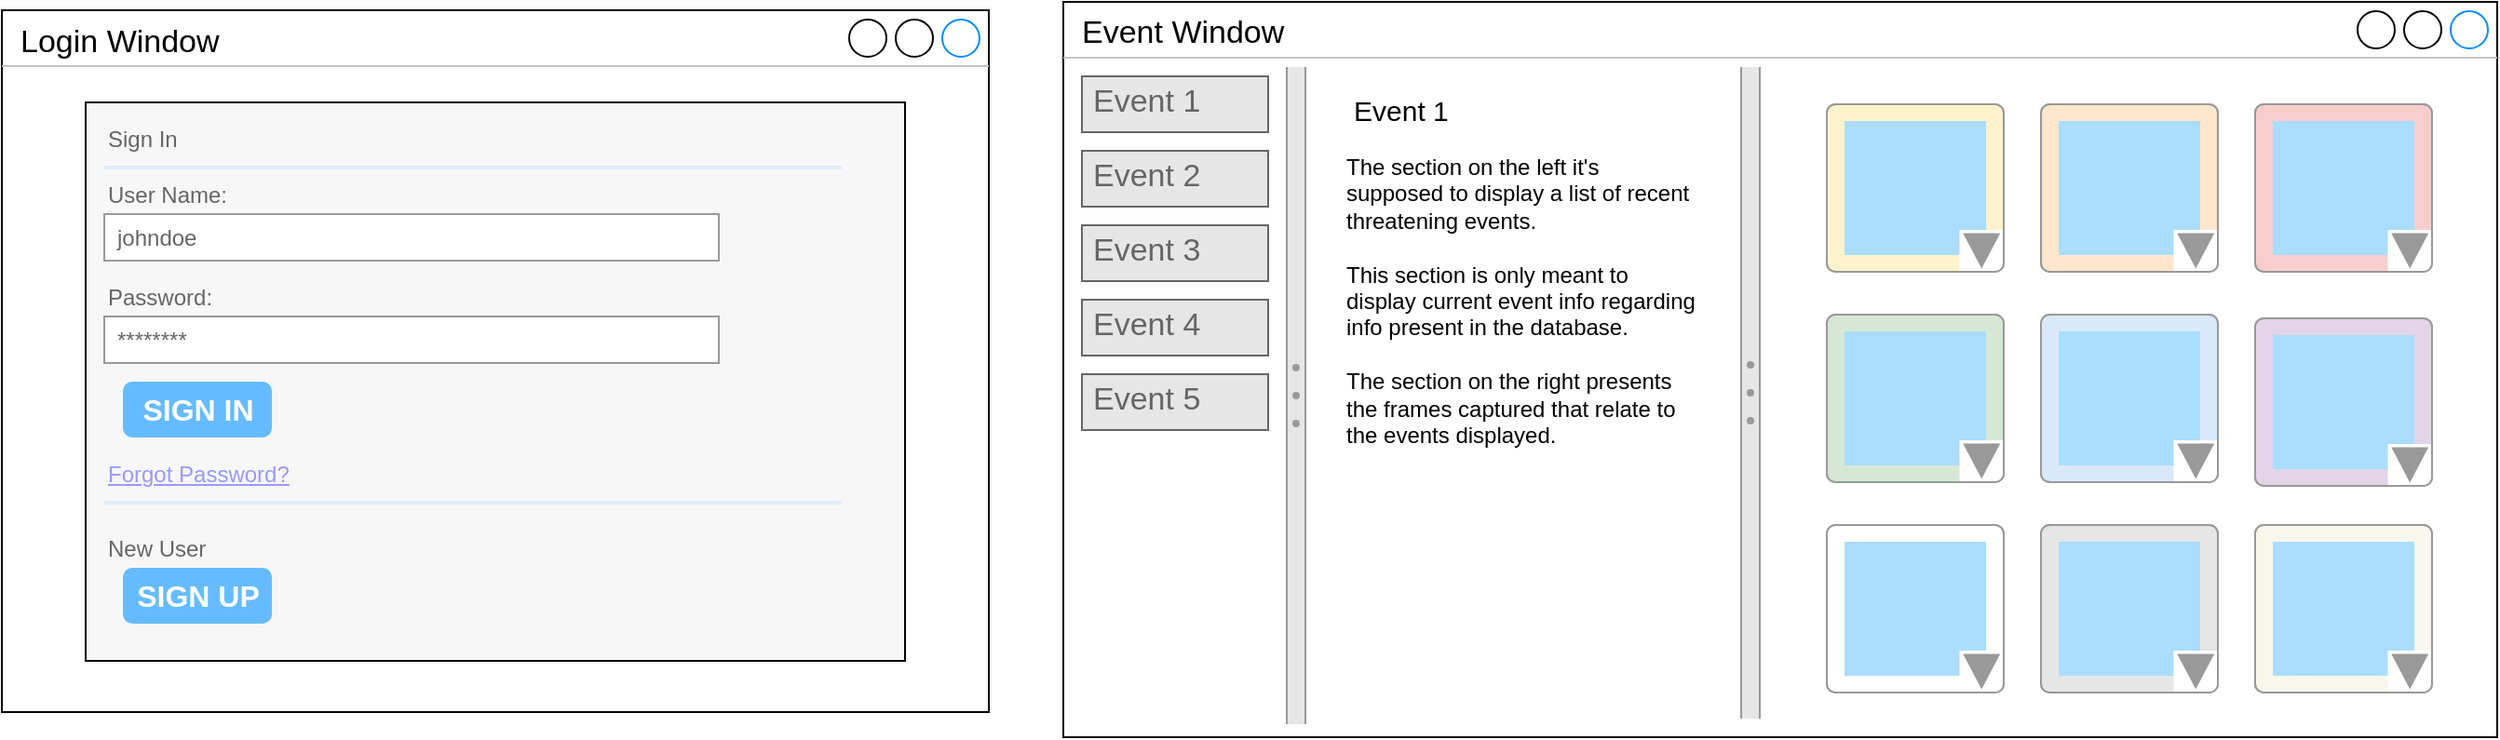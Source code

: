 <mxfile version="12.3.2" type="device" pages="1"><diagram id="AaQyA8Wj7oXU2SMYgrn1" name="1"><mxGraphModel dx="1422" dy="822" grid="1" gridSize="10" guides="1" tooltips="1" connect="1" arrows="1" fold="1" page="1" pageScale="1" pageWidth="1169" pageHeight="827" math="0" shadow="0"><root><mxCell id="0"/><mxCell id="1" parent="0"/><mxCell id="L7rA90aDIseYBux-aqun-14" value="Login Window" style="strokeWidth=1;shadow=0;dashed=0;align=center;html=1;shape=mxgraph.mockup.containers.window;align=left;verticalAlign=top;spacingLeft=8;strokeColor2=#008cff;strokeColor3=#c4c4c4;mainText=;fontSize=17;labelBackgroundColor=none;" parent="1" vertex="1"><mxGeometry x="100" y="220.5" width="530" height="377" as="geometry"/></mxCell><mxCell id="L7rA90aDIseYBux-aqun-1" value="" style="strokeWidth=1;shadow=0;dashed=0;align=center;html=1;shape=mxgraph.mockup.forms.rrect;rSize=0;fillColor=#F7F7F7;" parent="1" vertex="1"><mxGeometry x="145" y="270" width="440" height="300" as="geometry"/></mxCell><mxCell id="L7rA90aDIseYBux-aqun-2" value="Sign In" style="strokeWidth=1;shadow=0;dashed=0;align=center;html=1;shape=mxgraph.mockup.forms.anchor;fontSize=12;fontColor=#666666;align=left;resizeWidth=1;spacingLeft=0;" parent="L7rA90aDIseYBux-aqun-1" vertex="1"><mxGeometry width="220" height="20" relative="1" as="geometry"><mxPoint x="10" y="10" as="offset"/></mxGeometry></mxCell><mxCell id="L7rA90aDIseYBux-aqun-3" value="" style="shape=line;strokeColor=#ddeeff;strokeWidth=2;html=1;resizeWidth=1;" parent="L7rA90aDIseYBux-aqun-1" vertex="1"><mxGeometry width="396" height="10" relative="1" as="geometry"><mxPoint x="10" y="30" as="offset"/></mxGeometry></mxCell><mxCell id="L7rA90aDIseYBux-aqun-4" value="User Name:" style="strokeWidth=1;shadow=0;dashed=0;align=center;html=1;shape=mxgraph.mockup.forms.anchor;fontSize=12;fontColor=#666666;align=left;resizeWidth=1;spacingLeft=0;" parent="L7rA90aDIseYBux-aqun-1" vertex="1"><mxGeometry width="220" height="20" relative="1" as="geometry"><mxPoint x="10" y="40" as="offset"/></mxGeometry></mxCell><mxCell id="L7rA90aDIseYBux-aqun-5" value="johndoe" style="strokeWidth=1;shadow=0;dashed=0;align=center;html=1;shape=mxgraph.mockup.forms.rrect;rSize=0;strokeColor=#999999;fontColor=#666666;align=left;spacingLeft=5;resizeWidth=1;" parent="L7rA90aDIseYBux-aqun-1" vertex="1"><mxGeometry width="330" height="25" relative="1" as="geometry"><mxPoint x="10" y="60" as="offset"/></mxGeometry></mxCell><mxCell id="L7rA90aDIseYBux-aqun-6" value="Password:" style="strokeWidth=1;shadow=0;dashed=0;align=center;html=1;shape=mxgraph.mockup.forms.anchor;fontSize=12;fontColor=#666666;align=left;resizeWidth=1;spacingLeft=0;" parent="L7rA90aDIseYBux-aqun-1" vertex="1"><mxGeometry width="220" height="20" relative="1" as="geometry"><mxPoint x="10" y="95" as="offset"/></mxGeometry></mxCell><mxCell id="L7rA90aDIseYBux-aqun-7" value="********" style="strokeWidth=1;shadow=0;dashed=0;align=center;html=1;shape=mxgraph.mockup.forms.rrect;rSize=0;strokeColor=#999999;fontColor=#666666;align=left;spacingLeft=5;resizeWidth=1;" parent="L7rA90aDIseYBux-aqun-1" vertex="1"><mxGeometry width="330" height="25" relative="1" as="geometry"><mxPoint x="10" y="115" as="offset"/></mxGeometry></mxCell><mxCell id="L7rA90aDIseYBux-aqun-8" value="SIGN IN" style="strokeWidth=1;shadow=0;dashed=0;align=center;html=1;shape=mxgraph.mockup.forms.rrect;rSize=5;strokeColor=none;fontColor=#ffffff;fillColor=#66bbff;fontSize=16;fontStyle=1;" parent="L7rA90aDIseYBux-aqun-1" vertex="1"><mxGeometry y="1" width="80" height="30" relative="1" as="geometry"><mxPoint x="20" y="-150" as="offset"/></mxGeometry></mxCell><mxCell id="L7rA90aDIseYBux-aqun-9" value="Forgot Password?" style="strokeWidth=1;shadow=0;dashed=0;align=center;html=1;shape=mxgraph.mockup.forms.anchor;fontSize=12;fontColor=#9999ff;align=left;spacingLeft=0;fontStyle=4;resizeWidth=1;" parent="L7rA90aDIseYBux-aqun-1" vertex="1"><mxGeometry y="1" width="330" height="20" relative="1" as="geometry"><mxPoint x="10" y="-110" as="offset"/></mxGeometry></mxCell><mxCell id="L7rA90aDIseYBux-aqun-10" value="" style="shape=line;strokeColor=#ddeeff;strokeWidth=2;html=1;resizeWidth=1;" parent="L7rA90aDIseYBux-aqun-1" vertex="1"><mxGeometry y="1" width="396" height="10" relative="1" as="geometry"><mxPoint x="10" y="-90" as="offset"/></mxGeometry></mxCell><mxCell id="L7rA90aDIseYBux-aqun-11" value="New User" style="strokeWidth=1;shadow=0;dashed=0;align=center;html=1;shape=mxgraph.mockup.forms.anchor;fontSize=12;fontColor=#666666;align=left;spacingLeft=0;resizeWidth=1;" parent="L7rA90aDIseYBux-aqun-1" vertex="1"><mxGeometry y="1" width="330" height="20" relative="1" as="geometry"><mxPoint x="10" y="-70" as="offset"/></mxGeometry></mxCell><mxCell id="L7rA90aDIseYBux-aqun-12" value="SIGN UP" style="strokeWidth=1;shadow=0;dashed=0;align=center;html=1;shape=mxgraph.mockup.forms.rrect;rSize=5;strokeColor=none;fontColor=#ffffff;fillColor=#66bbff;fontSize=16;fontStyle=1;" parent="L7rA90aDIseYBux-aqun-1" vertex="1"><mxGeometry y="1" width="80" height="30" relative="1" as="geometry"><mxPoint x="20" y="-50" as="offset"/></mxGeometry></mxCell><mxCell id="L7rA90aDIseYBux-aqun-16" value="Event Window" style="strokeWidth=1;shadow=0;dashed=0;align=center;html=1;shape=mxgraph.mockup.containers.window;align=left;verticalAlign=top;spacingLeft=8;strokeColor2=#008cff;strokeColor3=#c4c4c4;mainText=;fontSize=17;labelBackgroundColor=none;" parent="1" vertex="1"><mxGeometry x="670" y="216" width="770" height="395" as="geometry"/></mxCell><mxCell id="L7rA90aDIseYBux-aqun-18" value="" style="verticalLabelPosition=bottom;shadow=0;dashed=0;align=center;html=1;verticalAlign=top;strokeWidth=1;shape=mxgraph.mockup.forms.splitter;strokeColor=#999999;direction=north;fillColor=#E6E6E6;" parent="1" vertex="1"><mxGeometry x="790" y="251" width="10" height="353" as="geometry"/></mxCell><mxCell id="L7rA90aDIseYBux-aqun-20" value="" style="verticalLabelPosition=bottom;shadow=0;dashed=0;align=center;html=1;verticalAlign=top;strokeWidth=1;shape=mxgraph.mockup.forms.splitter;strokeColor=#999999;direction=north;fillColor=#E6E6E6;" parent="1" vertex="1"><mxGeometry x="1034" y="251" width="10" height="350" as="geometry"/></mxCell><mxCell id="L7rA90aDIseYBux-aqun-31" value="" style="verticalLabelPosition=bottom;shadow=0;dashed=0;align=center;html=1;verticalAlign=top;strokeWidth=1;shape=mxgraph.mockup.forms.colorPicker;chosenColor=#aaddff;fillColor=#fff2cc;strokeColor=#d6b656;" parent="1" vertex="1"><mxGeometry x="1080" y="271" width="95" height="90" as="geometry"/></mxCell><mxCell id="L7rA90aDIseYBux-aqun-32" value="Event 1" style="strokeWidth=1;shadow=0;dashed=0;align=center;html=1;shape=mxgraph.mockup.text.textBox;fontColor=#666666;align=left;fontSize=17;spacingLeft=4;spacingTop=-3;strokeColor=#666666;mainText=;fillColor=#E6E6E6;" parent="1" vertex="1"><mxGeometry x="680" y="256" width="100" height="30" as="geometry"/></mxCell><mxCell id="L7rA90aDIseYBux-aqun-33" value="Event 2" style="strokeWidth=1;shadow=0;dashed=0;align=center;html=1;shape=mxgraph.mockup.text.textBox;fontColor=#666666;align=left;fontSize=17;spacingLeft=4;spacingTop=-3;strokeColor=#666666;mainText=;fillColor=#E6E6E6;" parent="1" vertex="1"><mxGeometry x="680" y="296" width="100" height="30" as="geometry"/></mxCell><mxCell id="L7rA90aDIseYBux-aqun-34" value="Event 3" style="strokeWidth=1;shadow=0;dashed=0;align=center;html=1;shape=mxgraph.mockup.text.textBox;fontColor=#666666;align=left;fontSize=17;spacingLeft=4;spacingTop=-3;strokeColor=#666666;mainText=;fillColor=#E6E6E6;" parent="1" vertex="1"><mxGeometry x="680" y="336" width="100" height="30" as="geometry"/></mxCell><mxCell id="L7rA90aDIseYBux-aqun-35" value="Event 4" style="strokeWidth=1;shadow=0;dashed=0;align=center;html=1;shape=mxgraph.mockup.text.textBox;fontColor=#666666;align=left;fontSize=17;spacingLeft=4;spacingTop=-3;strokeColor=#666666;mainText=;fillColor=#E6E6E6;" parent="1" vertex="1"><mxGeometry x="680" y="376" width="100" height="30" as="geometry"/></mxCell><mxCell id="L7rA90aDIseYBux-aqun-37" value="&lt;div&gt;The section on the left it's supposed to display a list of recent threatening events.&lt;/div&gt;&lt;div&gt;&lt;br&gt;&lt;/div&gt;&lt;div&gt;This section is only meant to display current event info regarding info present in the database.&lt;/div&gt;&lt;div&gt;&lt;br&gt;&lt;/div&gt;&lt;div&gt;The section on the right presents the frames captured that relate to the events displayed.&lt;/div&gt;" style="text;spacingTop=-5;whiteSpace=wrap;html=1;align=left;fontSize=12;fontFamily=Helvetica;fillColor=none;strokeColor=none;" parent="1" vertex="1"><mxGeometry x="820" y="296" width="190" height="220" as="geometry"/></mxCell><mxCell id="L7rA90aDIseYBux-aqun-40" value="&lt;font style=&quot;font-size: 15px&quot;&gt;Event 1&lt;/font&gt;" style="strokeWidth=1;shadow=0;dashed=0;align=center;html=1;shape=mxgraph.mockup.text.textBox;align=left;fontSize=17;spacingLeft=4;spacingTop=-3;strokeColor=none;mainText=;fillColor=none;" parent="1" vertex="1"><mxGeometry x="820" y="261" width="70" height="30" as="geometry"/></mxCell><mxCell id="L7rA90aDIseYBux-aqun-41" value="Event 5" style="strokeWidth=1;shadow=0;dashed=0;align=center;html=1;shape=mxgraph.mockup.text.textBox;fontColor=#666666;align=left;fontSize=17;spacingLeft=4;spacingTop=-3;strokeColor=#666666;mainText=;fillColor=#E6E6E6;" parent="1" vertex="1"><mxGeometry x="680" y="416" width="100" height="30" as="geometry"/></mxCell><mxCell id="L7rA90aDIseYBux-aqun-42" value="" style="verticalLabelPosition=bottom;shadow=0;dashed=0;align=center;html=1;verticalAlign=top;strokeWidth=1;shape=mxgraph.mockup.forms.colorPicker;chosenColor=#aaddff;fillColor=#ffe6cc;strokeColor=#d79b00;" parent="1" vertex="1"><mxGeometry x="1195" y="271" width="95" height="90" as="geometry"/></mxCell><mxCell id="L7rA90aDIseYBux-aqun-43" value="" style="verticalLabelPosition=bottom;shadow=0;dashed=0;align=center;html=1;verticalAlign=top;strokeWidth=1;shape=mxgraph.mockup.forms.colorPicker;chosenColor=#aaddff;fillColor=#f8cecc;strokeColor=#b85450;" parent="1" vertex="1"><mxGeometry x="1310" y="271" width="95" height="90" as="geometry"/></mxCell><mxCell id="L7rA90aDIseYBux-aqun-44" value="" style="verticalLabelPosition=bottom;shadow=0;dashed=0;align=center;html=1;verticalAlign=top;strokeWidth=1;shape=mxgraph.mockup.forms.colorPicker;chosenColor=#aaddff;fillColor=#d5e8d4;strokeColor=#82b366;" parent="1" vertex="1"><mxGeometry x="1080" y="384" width="95" height="90" as="geometry"/></mxCell><mxCell id="L7rA90aDIseYBux-aqun-45" value="" style="verticalLabelPosition=bottom;shadow=0;dashed=0;align=center;html=1;verticalAlign=top;strokeWidth=1;shape=mxgraph.mockup.forms.colorPicker;chosenColor=#aaddff;fillColor=#dae8fc;strokeColor=#6c8ebf;" parent="1" vertex="1"><mxGeometry x="1195" y="384" width="95" height="90" as="geometry"/></mxCell><mxCell id="L7rA90aDIseYBux-aqun-46" value="" style="verticalLabelPosition=bottom;shadow=0;dashed=0;align=center;html=1;verticalAlign=top;strokeWidth=1;shape=mxgraph.mockup.forms.colorPicker;chosenColor=#aaddff;fillColor=#e1d5e7;strokeColor=#9673a6;" parent="1" vertex="1"><mxGeometry x="1310" y="386" width="95" height="90" as="geometry"/></mxCell><mxCell id="L7rA90aDIseYBux-aqun-47" value="" style="verticalLabelPosition=bottom;shadow=0;dashed=0;align=center;html=1;verticalAlign=top;strokeWidth=1;shape=mxgraph.mockup.forms.colorPicker;chosenColor=#aaddff;" parent="1" vertex="1"><mxGeometry x="1080" y="497" width="95" height="90" as="geometry"/></mxCell><mxCell id="L7rA90aDIseYBux-aqun-48" value="" style="verticalLabelPosition=bottom;shadow=0;dashed=0;align=center;html=1;verticalAlign=top;strokeWidth=1;shape=mxgraph.mockup.forms.colorPicker;chosenColor=#aaddff;fillColor=#E6E6E6;" parent="1" vertex="1"><mxGeometry x="1195" y="497" width="95" height="90" as="geometry"/></mxCell><mxCell id="L7rA90aDIseYBux-aqun-49" value="" style="verticalLabelPosition=bottom;shadow=0;dashed=0;align=center;html=1;verticalAlign=top;strokeWidth=1;shape=mxgraph.mockup.forms.colorPicker;chosenColor=#aaddff;fillColor=#f9f7ed;strokeColor=#36393d;" parent="1" vertex="1"><mxGeometry x="1310" y="497" width="95" height="90" as="geometry"/></mxCell></root></mxGraphModel></diagram></mxfile>